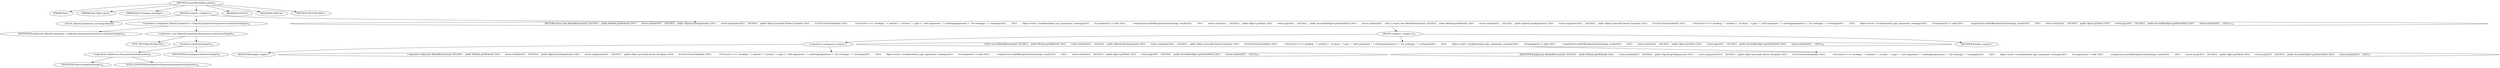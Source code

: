 digraph "createMethodInvocation" {  
"177" [label = <(METHOD,createMethodInvocation)<SUB>77</SUB>> ]
"178" [label = <(PARAM,this)<SUB>77</SUB>> ]
"179" [label = <(PARAM,final Object pojo)<SUB>77</SUB>> ]
"180" [label = <(PARAM,final Exchange exchange)<SUB>77</SUB>> ]
"181" [label = <(BLOCK,&lt;empty&gt;,&lt;empty&gt;)<SUB>77</SUB>> ]
"182" [label = <(LOCAL,Object[] arguments: java.lang.Object[])> ]
"183" [label = <(&lt;operator&gt;.assignment,Object[] arguments = (Object[]) parametersExpression.evaluate(exchange))<SUB>78</SUB>> ]
"184" [label = <(IDENTIFIER,arguments,Object[] arguments = (Object[]) parametersExpression.evaluate(exchange))<SUB>78</SUB>> ]
"185" [label = <(&lt;operator&gt;.cast,(Object[]) parametersExpression.evaluate(exchange))<SUB>78</SUB>> ]
"186" [label = <(TYPE_REF,Object[],Object[])<SUB>78</SUB>> ]
"187" [label = <(evaluate,evaluate(exchange))<SUB>78</SUB>> ]
"188" [label = <(&lt;operator&gt;.fieldAccess,this.parametersExpression)<SUB>78</SUB>> ]
"189" [label = <(IDENTIFIER,this,evaluate(exchange))<SUB>78</SUB>> ]
"190" [label = <(FIELD_IDENTIFIER,parametersExpression,parametersExpression)<SUB>78</SUB>> ]
"191" [label = <(IDENTIFIER,exchange,evaluate(exchange))<SUB>78</SUB>> ]
"192" [label = <(RETURN,return new MethodInvocation() {\012\012    public Method getMethod() {\012        return method;\012    }\012\012    public Object[] getArguments() {\012        return arguments;\012    }\012\012    public Object proceed() throws Exception {\012        if (LOG.isTraceEnabled()) {\012            LOG.trace(&quot;&gt;&gt;&gt;&gt; invoking: &quot; + method + &quot; on bean: &quot; + pojo + &quot; with arguments: &quot; + asString(arguments) + &quot; for exchange: &quot; + exchange);\012        }\012        Object result = invoke(method, pojo, arguments, exchange);\012        if (recipientList != null) {\012            recipientList.sendToRecipientList(exchange, result);\012        }\012        return result;\012    }\012\012    public Object getThis() {\012        return pojo;\012    }\012\012    public AccessibleObject getStaticPart() {\012        return method;\012    }\012};,return new MethodInvocation() {\012\012    public Method getMethod() {\012        return method;\012    }\012\012    public Object[] getArguments() {\012        return arguments;\012    }\012\012    public Object proceed() throws Exception {\012        if (LOG.isTraceEnabled()) {\012            LOG.trace(&quot;&gt;&gt;&gt;&gt; invoking: &quot; + method + &quot; on bean: &quot; + pojo + &quot; with arguments: &quot; + asString(arguments) + &quot; for exchange: &quot; + exchange);\012        }\012        Object result = invoke(method, pojo, arguments, exchange);\012        if (recipientList != null) {\012            recipientList.sendToRecipientList(exchange, result);\012        }\012        return result;\012    }\012\012    public Object getThis() {\012        return pojo;\012    }\012\012    public AccessibleObject getStaticPart() {\012        return method;\012    }\012};)<SUB>79</SUB>> ]
"193" [label = <(BLOCK,&lt;empty&gt;,&lt;empty&gt;)<SUB>79</SUB>> ]
"194" [label = <(&lt;operator&gt;.assignment,&lt;empty&gt;)> ]
"195" [label = <(IDENTIFIER,$obj2,&lt;empty&gt;)> ]
"196" [label = <(&lt;operator&gt;.alloc,new MethodInvocation() {\012\012    public Method getMethod() {\012        return method;\012    }\012\012    public Object[] getArguments() {\012        return arguments;\012    }\012\012    public Object proceed() throws Exception {\012        if (LOG.isTraceEnabled()) {\012            LOG.trace(&quot;&gt;&gt;&gt;&gt; invoking: &quot; + method + &quot; on bean: &quot; + pojo + &quot; with arguments: &quot; + asString(arguments) + &quot; for exchange: &quot; + exchange);\012        }\012        Object result = invoke(method, pojo, arguments, exchange);\012        if (recipientList != null) {\012            recipientList.sendToRecipientList(exchange, result);\012        }\012        return result;\012    }\012\012    public Object getThis() {\012        return pojo;\012    }\012\012    public AccessibleObject getStaticPart() {\012        return method;\012    }\012})<SUB>79</SUB>> ]
"197" [label = <(&lt;init&gt;,new MethodInvocation() {\012\012    public Method getMethod() {\012        return method;\012    }\012\012    public Object[] getArguments() {\012        return arguments;\012    }\012\012    public Object proceed() throws Exception {\012        if (LOG.isTraceEnabled()) {\012            LOG.trace(&quot;&gt;&gt;&gt;&gt; invoking: &quot; + method + &quot; on bean: &quot; + pojo + &quot; with arguments: &quot; + asString(arguments) + &quot; for exchange: &quot; + exchange);\012        }\012        Object result = invoke(method, pojo, arguments, exchange);\012        if (recipientList != null) {\012            recipientList.sendToRecipientList(exchange, result);\012        }\012        return result;\012    }\012\012    public Object getThis() {\012        return pojo;\012    }\012\012    public AccessibleObject getStaticPart() {\012        return method;\012    }\012})<SUB>79</SUB>> ]
"198" [label = <(IDENTIFIER,$obj2,new MethodInvocation() {\012\012    public Method getMethod() {\012        return method;\012    }\012\012    public Object[] getArguments() {\012        return arguments;\012    }\012\012    public Object proceed() throws Exception {\012        if (LOG.isTraceEnabled()) {\012            LOG.trace(&quot;&gt;&gt;&gt;&gt; invoking: &quot; + method + &quot; on bean: &quot; + pojo + &quot; with arguments: &quot; + asString(arguments) + &quot; for exchange: &quot; + exchange);\012        }\012        Object result = invoke(method, pojo, arguments, exchange);\012        if (recipientList != null) {\012            recipientList.sendToRecipientList(exchange, result);\012        }\012        return result;\012    }\012\012    public Object getThis() {\012        return pojo;\012    }\012\012    public AccessibleObject getStaticPart() {\012        return method;\012    }\012})> ]
"199" [label = <(IDENTIFIER,$obj2,&lt;empty&gt;)> ]
"200" [label = <(MODIFIER,PUBLIC)> ]
"201" [label = <(MODIFIER,VIRTUAL)> ]
"202" [label = <(METHOD_RETURN,ANY)<SUB>77</SUB>> ]
  "177" -> "178" 
  "177" -> "179" 
  "177" -> "180" 
  "177" -> "181" 
  "177" -> "200" 
  "177" -> "201" 
  "177" -> "202" 
  "181" -> "182" 
  "181" -> "183" 
  "181" -> "192" 
  "183" -> "184" 
  "183" -> "185" 
  "185" -> "186" 
  "185" -> "187" 
  "187" -> "188" 
  "187" -> "191" 
  "188" -> "189" 
  "188" -> "190" 
  "192" -> "193" 
  "193" -> "194" 
  "193" -> "197" 
  "193" -> "199" 
  "194" -> "195" 
  "194" -> "196" 
  "197" -> "198" 
}

